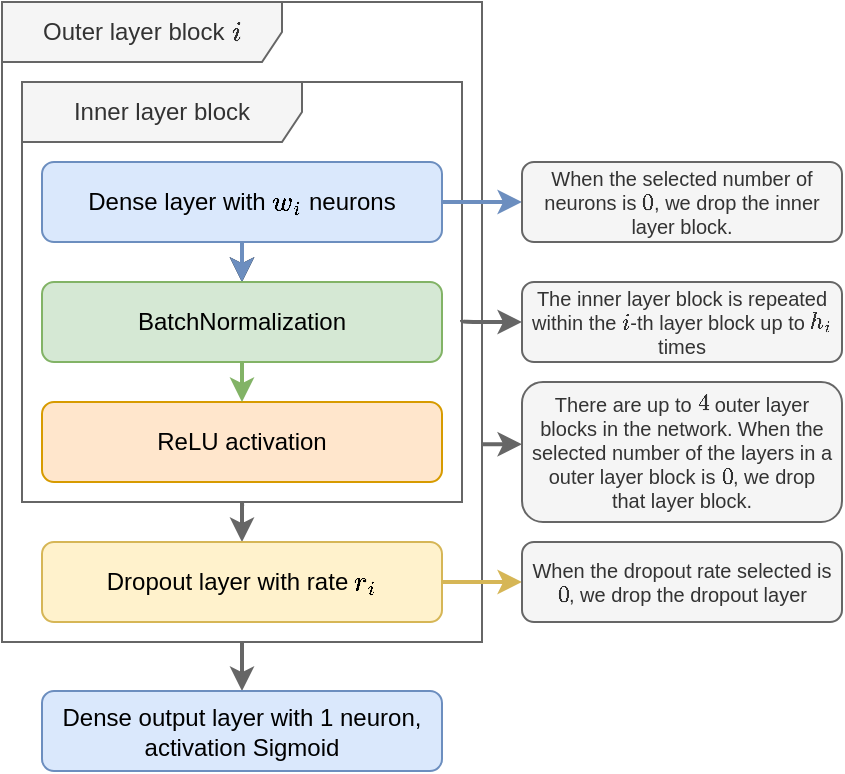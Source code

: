 <mxfile version="14.5.1" type="device"><diagram id="GOlUr6bME-eC2i-fwIM4" name="Pagina-1"><mxGraphModel dx="1082" dy="743" grid="1" gridSize="10" guides="1" tooltips="1" connect="1" arrows="1" fold="1" page="1" pageScale="1" pageWidth="827" pageHeight="1169" math="1" shadow="0"><root><mxCell id="0"/><mxCell id="1" parent="0"/><mxCell id="EoJFmQHitf07CquCrVtJ-20" value="Inner layer block" style="shape=umlFrame;whiteSpace=wrap;html=1;rounded=1;strokeColor=#666666;fillColor=#f5f5f5;width=140;height=30;fontColor=#333333;" vertex="1" parent="1"><mxGeometry x="230" y="240" width="220" height="210" as="geometry"/></mxCell><mxCell id="EoJFmQHitf07CquCrVtJ-27" style="edgeStyle=orthogonalEdgeStyle;rounded=1;orthogonalLoop=1;jettySize=auto;html=1;strokeWidth=2;fillColor=#f5f5f5;strokeColor=#666666;" edge="1" parent="1" source="EoJFmQHitf07CquCrVtJ-23" target="EoJFmQHitf07CquCrVtJ-26"><mxGeometry relative="1" as="geometry"/></mxCell><mxCell id="EoJFmQHitf07CquCrVtJ-23" value="Outer layer block \(i\)" style="shape=umlFrame;whiteSpace=wrap;html=1;rounded=1;strokeColor=#666666;fillColor=#f5f5f5;width=140;height=30;fontColor=#333333;" vertex="1" parent="1"><mxGeometry x="220" y="200" width="240" height="320" as="geometry"/></mxCell><mxCell id="EoJFmQHitf07CquCrVtJ-13" style="edgeStyle=orthogonalEdgeStyle;rounded=1;orthogonalLoop=1;jettySize=auto;html=1;strokeWidth=2;" edge="1" parent="1" source="EoJFmQHitf07CquCrVtJ-1" target="EoJFmQHitf07CquCrVtJ-12"><mxGeometry relative="1" as="geometry"/></mxCell><mxCell id="EoJFmQHitf07CquCrVtJ-29" style="edgeStyle=orthogonalEdgeStyle;rounded=1;orthogonalLoop=1;jettySize=auto;html=1;strokeWidth=2;fillColor=#dae8fc;strokeColor=#6c8ebf;" edge="1" parent="1" source="EoJFmQHitf07CquCrVtJ-1" target="EoJFmQHitf07CquCrVtJ-28"><mxGeometry relative="1" as="geometry"/></mxCell><mxCell id="EoJFmQHitf07CquCrVtJ-35" value="" style="edgeStyle=orthogonalEdgeStyle;rounded=1;orthogonalLoop=1;jettySize=auto;html=1;strokeWidth=2;fontSize=10;fillColor=#dae8fc;strokeColor=#6c8ebf;" edge="1" parent="1" source="EoJFmQHitf07CquCrVtJ-1" target="EoJFmQHitf07CquCrVtJ-12"><mxGeometry relative="1" as="geometry"/></mxCell><mxCell id="EoJFmQHitf07CquCrVtJ-1" value="Dense layer with \(w_{i}\) neurons" style="rounded=1;whiteSpace=wrap;html=1;fillColor=#dae8fc;strokeColor=#6c8ebf;" vertex="1" parent="1"><mxGeometry x="240" y="280" width="200" height="40" as="geometry"/></mxCell><mxCell id="EoJFmQHitf07CquCrVtJ-8" style="edgeStyle=orthogonalEdgeStyle;rounded=1;orthogonalLoop=1;jettySize=auto;html=1;dashed=1;dashPattern=1 4;strokeWidth=2;" edge="1" parent="1" target="EoJFmQHitf07CquCrVtJ-7"><mxGeometry relative="1" as="geometry"><mxPoint x="340" y="450" as="sourcePoint"/></mxGeometry></mxCell><mxCell id="EoJFmQHitf07CquCrVtJ-9" value="" style="edgeStyle=orthogonalEdgeStyle;rounded=1;orthogonalLoop=1;jettySize=auto;html=1;strokeWidth=2;fillColor=#f5f5f5;strokeColor=#666666;" edge="1" parent="1" source="EoJFmQHitf07CquCrVtJ-20" target="EoJFmQHitf07CquCrVtJ-7"><mxGeometry relative="1" as="geometry"><mxPoint x="340" y="480" as="sourcePoint"/></mxGeometry></mxCell><mxCell id="EoJFmQHitf07CquCrVtJ-34" style="edgeStyle=orthogonalEdgeStyle;rounded=1;orthogonalLoop=1;jettySize=auto;html=1;strokeWidth=2;fontSize=10;fillColor=#fff2cc;strokeColor=#d6b656;" edge="1" parent="1" source="EoJFmQHitf07CquCrVtJ-7" target="EoJFmQHitf07CquCrVtJ-33"><mxGeometry relative="1" as="geometry"/></mxCell><mxCell id="EoJFmQHitf07CquCrVtJ-7" value="Dropout layer with rate \(r_i\)" style="rounded=1;whiteSpace=wrap;html=1;fillColor=#fff2cc;strokeColor=#d6b656;" vertex="1" parent="1"><mxGeometry x="240" y="470" width="200" height="40" as="geometry"/></mxCell><mxCell id="EoJFmQHitf07CquCrVtJ-10" value="ReLU activation" style="rounded=1;whiteSpace=wrap;html=1;fillColor=#ffe6cc;strokeColor=#d79b00;" vertex="1" parent="1"><mxGeometry x="240" y="400" width="200" height="40" as="geometry"/></mxCell><mxCell id="EoJFmQHitf07CquCrVtJ-14" style="edgeStyle=orthogonalEdgeStyle;rounded=1;orthogonalLoop=1;jettySize=auto;html=1;strokeWidth=2;fillColor=#d5e8d4;strokeColor=#82b366;" edge="1" parent="1" source="EoJFmQHitf07CquCrVtJ-12" target="EoJFmQHitf07CquCrVtJ-10"><mxGeometry relative="1" as="geometry"/></mxCell><mxCell id="EoJFmQHitf07CquCrVtJ-12" value="BatchNormalization" style="rounded=1;whiteSpace=wrap;html=1;fillColor=#d5e8d4;strokeColor=#82b366;" vertex="1" parent="1"><mxGeometry x="240" y="340" width="200" height="40" as="geometry"/></mxCell><mxCell id="EoJFmQHitf07CquCrVtJ-22" value="" style="edgeStyle=orthogonalEdgeStyle;rounded=1;orthogonalLoop=1;jettySize=auto;html=1;strokeWidth=2;fillColor=#f5f5f5;strokeColor=#666666;" edge="1" parent="1" target="EoJFmQHitf07CquCrVtJ-21"><mxGeometry relative="1" as="geometry"><mxPoint x="450" y="358.979" as="sourcePoint"/><Array as="points"><mxPoint x="450" y="360"/></Array></mxGeometry></mxCell><mxCell id="EoJFmQHitf07CquCrVtJ-21" value="The inner layer block is repeated within the \(i\)-th layer block up to \(h_i\) times" style="whiteSpace=wrap;html=1;rounded=1;fontColor=#333333;strokeColor=#666666;fillColor=#f5f5f5;spacing=5;fontSize=10;" vertex="1" parent="1"><mxGeometry x="480" y="340" width="160" height="40" as="geometry"/></mxCell><mxCell id="EoJFmQHitf07CquCrVtJ-25" style="edgeStyle=orthogonalEdgeStyle;rounded=1;orthogonalLoop=1;jettySize=auto;html=1;strokeWidth=2;fillColor=#f5f5f5;strokeColor=#666666;" edge="1" parent="1" target="EoJFmQHitf07CquCrVtJ-24"><mxGeometry relative="1" as="geometry"><mxPoint x="460" y="421.149" as="sourcePoint"/><Array as="points"><mxPoint x="470" y="421.12"/><mxPoint x="470" y="421.12"/></Array></mxGeometry></mxCell><mxCell id="EoJFmQHitf07CquCrVtJ-24" value="There are up to \(4\) outer layer blocks in the network. When the selected number of the layers in a outer layer block is \(0\), we drop that layer block." style="whiteSpace=wrap;html=1;rounded=1;fontColor=#333333;strokeColor=#666666;fillColor=#f5f5f5;spacing=5;fontSize=10;" vertex="1" parent="1"><mxGeometry x="480" y="390" width="160" height="70" as="geometry"/></mxCell><mxCell id="EoJFmQHitf07CquCrVtJ-26" value="Dense output layer with 1 neuron, activation Sigmoid" style="rounded=1;whiteSpace=wrap;html=1;fillColor=#dae8fc;strokeColor=#6c8ebf;" vertex="1" parent="1"><mxGeometry x="240" y="544.5" width="200" height="40" as="geometry"/></mxCell><mxCell id="EoJFmQHitf07CquCrVtJ-28" value="When the selected number of neurons is \(0\), we drop the inner layer block." style="whiteSpace=wrap;html=1;rounded=1;strokeColor=#666666;fillColor=#f5f5f5;spacing=5;fontSize=10;fontColor=#333333;" vertex="1" parent="1"><mxGeometry x="480" y="280" width="160" height="40" as="geometry"/></mxCell><mxCell id="EoJFmQHitf07CquCrVtJ-33" value="When the dropout rate selected is \(0\), we drop the dropout layer" style="whiteSpace=wrap;html=1;rounded=1;strokeColor=#666666;fillColor=#f5f5f5;spacing=5;fontSize=10;fontColor=#333333;" vertex="1" parent="1"><mxGeometry x="480" y="470" width="160" height="40" as="geometry"/></mxCell></root></mxGraphModel></diagram></mxfile>